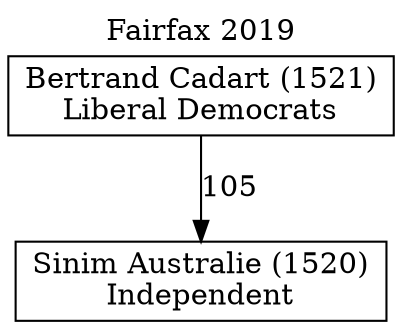 // House preference flow
digraph "Sinim Australie (1520)_Fairfax_2019" {
	graph [label="Fairfax 2019" labelloc=t mclimit=10]
	node [shape=box]
	"Sinim Australie (1520)" [label="Sinim Australie (1520)
Independent"]
	"Bertrand Cadart (1521)" [label="Bertrand Cadart (1521)
Liberal Democrats"]
	"Bertrand Cadart (1521)" -> "Sinim Australie (1520)" [label=105]
}

